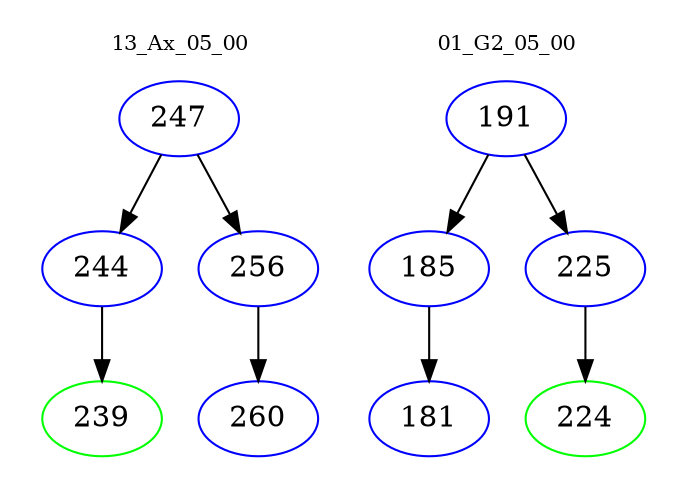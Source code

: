 digraph{
subgraph cluster_0 {
color = white
label = "13_Ax_05_00";
fontsize=10;
T0_247 [label="247", color="blue"]
T0_247 -> T0_244 [color="black"]
T0_244 [label="244", color="blue"]
T0_244 -> T0_239 [color="black"]
T0_239 [label="239", color="green"]
T0_247 -> T0_256 [color="black"]
T0_256 [label="256", color="blue"]
T0_256 -> T0_260 [color="black"]
T0_260 [label="260", color="blue"]
}
subgraph cluster_1 {
color = white
label = "01_G2_05_00";
fontsize=10;
T1_191 [label="191", color="blue"]
T1_191 -> T1_185 [color="black"]
T1_185 [label="185", color="blue"]
T1_185 -> T1_181 [color="black"]
T1_181 [label="181", color="blue"]
T1_191 -> T1_225 [color="black"]
T1_225 [label="225", color="blue"]
T1_225 -> T1_224 [color="black"]
T1_224 [label="224", color="green"]
}
}

